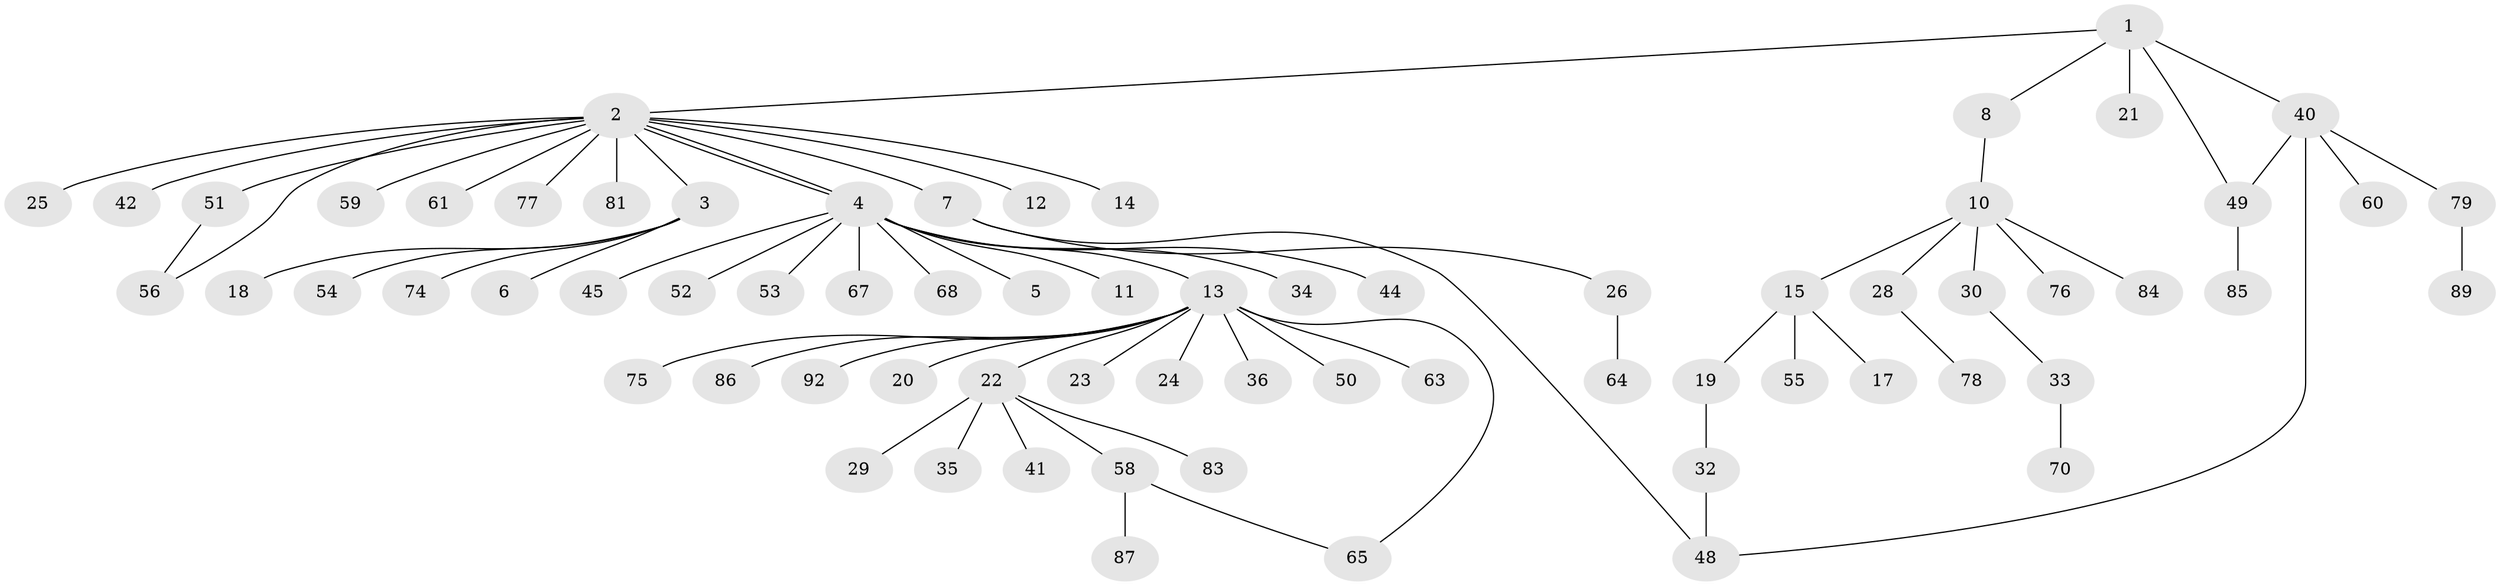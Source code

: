 // Generated by graph-tools (version 1.1) at 2025/23/03/03/25 07:23:54]
// undirected, 70 vertices, 75 edges
graph export_dot {
graph [start="1"]
  node [color=gray90,style=filled];
  1 [super="+16"];
  2 [super="+69"];
  3 [super="+71"];
  4 [super="+9"];
  5 [super="+47"];
  6;
  7 [super="+39"];
  8;
  10 [super="+43"];
  11;
  12 [super="+46"];
  13 [super="+37"];
  14;
  15 [super="+88"];
  17;
  18;
  19 [super="+73"];
  20;
  21;
  22 [super="+31"];
  23;
  24 [super="+38"];
  25;
  26 [super="+27"];
  28;
  29;
  30;
  32 [super="+57"];
  33 [super="+90"];
  34;
  35;
  36;
  40 [super="+62"];
  41;
  42;
  44 [super="+80"];
  45;
  48 [super="+66"];
  49 [super="+82"];
  50;
  51 [super="+91"];
  52;
  53;
  54;
  55;
  56;
  58 [super="+72"];
  59;
  60;
  61;
  63;
  64;
  65;
  67;
  68;
  70;
  74;
  75;
  76;
  77;
  78;
  79;
  81;
  83;
  84;
  85;
  86;
  87;
  89;
  92;
  1 -- 2;
  1 -- 8;
  1 -- 40;
  1 -- 21;
  1 -- 49;
  2 -- 3;
  2 -- 4;
  2 -- 4;
  2 -- 7;
  2 -- 12;
  2 -- 14;
  2 -- 25;
  2 -- 42;
  2 -- 51;
  2 -- 56;
  2 -- 59;
  2 -- 61;
  2 -- 77;
  2 -- 81;
  3 -- 6;
  3 -- 18;
  3 -- 54;
  3 -- 74;
  4 -- 5;
  4 -- 11;
  4 -- 34;
  4 -- 44;
  4 -- 45;
  4 -- 52;
  4 -- 53;
  4 -- 67;
  4 -- 68;
  4 -- 13;
  7 -- 26;
  7 -- 48;
  8 -- 10;
  10 -- 15;
  10 -- 28;
  10 -- 30;
  10 -- 76;
  10 -- 84;
  13 -- 20;
  13 -- 22;
  13 -- 23;
  13 -- 24;
  13 -- 36;
  13 -- 50;
  13 -- 63;
  13 -- 65;
  13 -- 75;
  13 -- 86;
  13 -- 92;
  15 -- 17;
  15 -- 19;
  15 -- 55;
  19 -- 32;
  22 -- 29;
  22 -- 35;
  22 -- 41;
  22 -- 58;
  22 -- 83;
  26 -- 64;
  28 -- 78;
  30 -- 33;
  32 -- 48;
  33 -- 70;
  40 -- 48;
  40 -- 49;
  40 -- 60;
  40 -- 79;
  49 -- 85;
  51 -- 56;
  58 -- 65;
  58 -- 87;
  79 -- 89;
}
